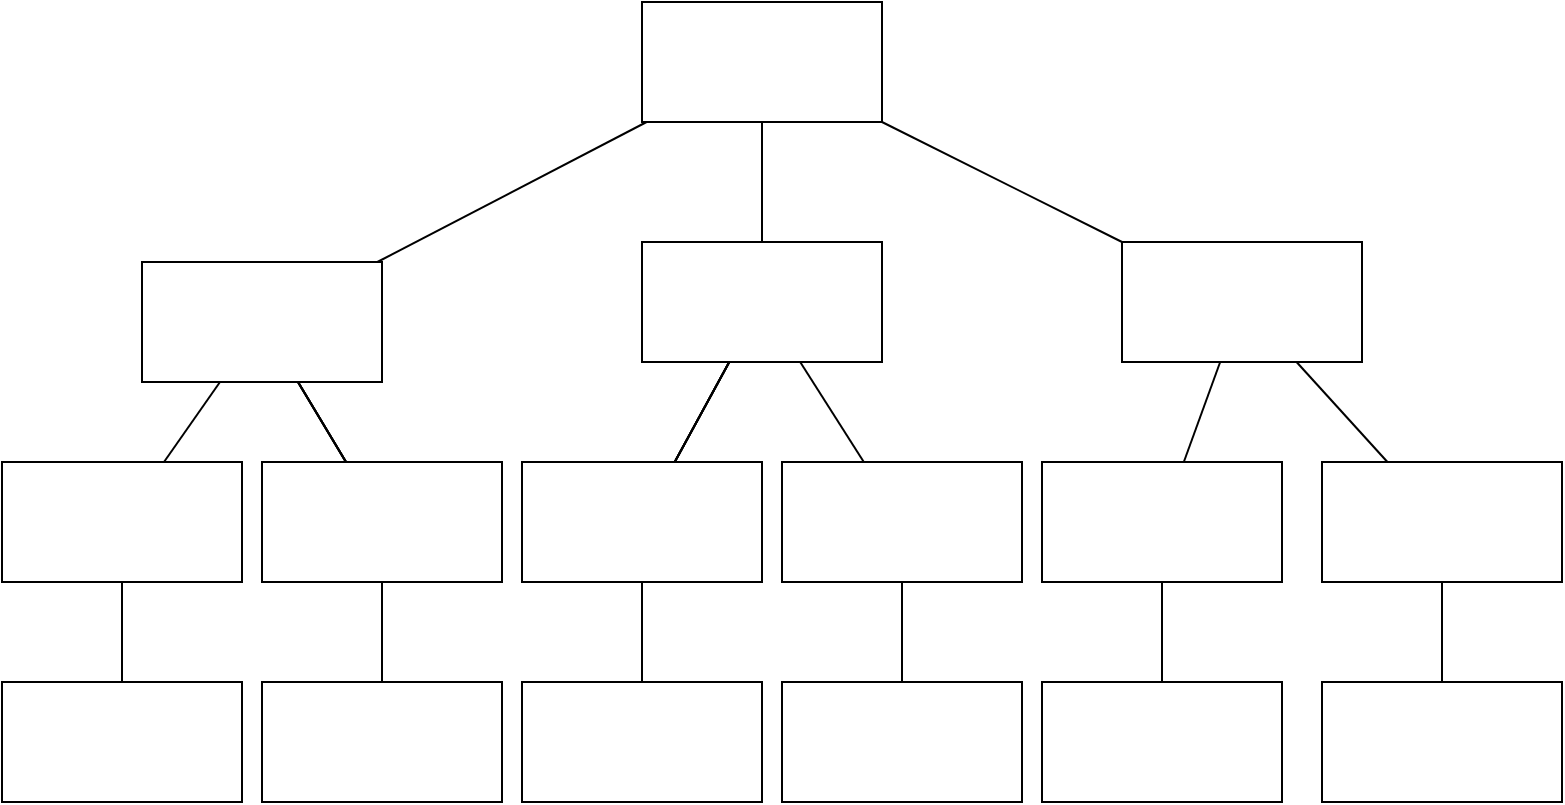 <mxfile version="15.1.0" type="github"><diagram id="FFh-bPqNhv7g1tzFhZVl" name="Page-1"><mxGraphModel dx="1422" dy="766" grid="1" gridSize="10" guides="1" tooltips="1" connect="1" arrows="1" fold="1" page="1" pageScale="1" pageWidth="850" pageHeight="1100" math="0" shadow="0"><root><mxCell id="0"/><mxCell id="1" parent="0"/><mxCell id="Ruxi6kl-zXpAxivkUDLl-3" value="" style="edgeStyle=none;rounded=0;orthogonalLoop=1;jettySize=auto;html=1;endArrow=none;endFill=0;" edge="1" parent="1" source="Ruxi6kl-zXpAxivkUDLl-1" target="Ruxi6kl-zXpAxivkUDLl-2"><mxGeometry relative="1" as="geometry"/></mxCell><mxCell id="Ruxi6kl-zXpAxivkUDLl-5" value="" style="edgeStyle=none;rounded=0;orthogonalLoop=1;jettySize=auto;html=1;endArrow=none;endFill=0;" edge="1" parent="1" source="Ruxi6kl-zXpAxivkUDLl-1" target="Ruxi6kl-zXpAxivkUDLl-4"><mxGeometry relative="1" as="geometry"/></mxCell><mxCell id="Ruxi6kl-zXpAxivkUDLl-7" value="" style="edgeStyle=none;rounded=0;orthogonalLoop=1;jettySize=auto;html=1;endArrow=none;endFill=0;" edge="1" parent="1" source="Ruxi6kl-zXpAxivkUDLl-1" target="Ruxi6kl-zXpAxivkUDLl-6"><mxGeometry relative="1" as="geometry"/></mxCell><mxCell id="Ruxi6kl-zXpAxivkUDLl-1" value="" style="rounded=0;whiteSpace=wrap;html=1;" vertex="1" parent="1"><mxGeometry x="350" y="40" width="120" height="60" as="geometry"/></mxCell><mxCell id="Ruxi6kl-zXpAxivkUDLl-9" value="" style="edgeStyle=none;rounded=0;orthogonalLoop=1;jettySize=auto;html=1;endArrow=none;endFill=0;" edge="1" parent="1" source="Ruxi6kl-zXpAxivkUDLl-2" target="Ruxi6kl-zXpAxivkUDLl-8"><mxGeometry relative="1" as="geometry"/></mxCell><mxCell id="Ruxi6kl-zXpAxivkUDLl-10" value="" style="edgeStyle=none;rounded=0;orthogonalLoop=1;jettySize=auto;html=1;endArrow=none;endFill=0;" edge="1" parent="1" source="Ruxi6kl-zXpAxivkUDLl-2" target="Ruxi6kl-zXpAxivkUDLl-8"><mxGeometry relative="1" as="geometry"/></mxCell><mxCell id="Ruxi6kl-zXpAxivkUDLl-11" value="" style="edgeStyle=none;rounded=0;orthogonalLoop=1;jettySize=auto;html=1;endArrow=none;endFill=0;" edge="1" parent="1" source="Ruxi6kl-zXpAxivkUDLl-2" target="Ruxi6kl-zXpAxivkUDLl-8"><mxGeometry relative="1" as="geometry"/></mxCell><mxCell id="Ruxi6kl-zXpAxivkUDLl-20" value="" style="edgeStyle=none;rounded=0;orthogonalLoop=1;jettySize=auto;html=1;endArrow=none;endFill=0;" edge="1" parent="1" source="Ruxi6kl-zXpAxivkUDLl-2" target="Ruxi6kl-zXpAxivkUDLl-8"><mxGeometry relative="1" as="geometry"/></mxCell><mxCell id="Ruxi6kl-zXpAxivkUDLl-22" value="" style="edgeStyle=none;rounded=0;orthogonalLoop=1;jettySize=auto;html=1;endArrow=none;endFill=0;" edge="1" parent="1" source="Ruxi6kl-zXpAxivkUDLl-2" target="Ruxi6kl-zXpAxivkUDLl-21"><mxGeometry relative="1" as="geometry"/></mxCell><mxCell id="Ruxi6kl-zXpAxivkUDLl-2" value="" style="rounded=0;whiteSpace=wrap;html=1;" vertex="1" parent="1"><mxGeometry x="100" y="170" width="120" height="60" as="geometry"/></mxCell><mxCell id="Ruxi6kl-zXpAxivkUDLl-13" value="" style="edgeStyle=none;rounded=0;orthogonalLoop=1;jettySize=auto;html=1;endArrow=none;endFill=0;" edge="1" parent="1" source="Ruxi6kl-zXpAxivkUDLl-4" target="Ruxi6kl-zXpAxivkUDLl-12"><mxGeometry relative="1" as="geometry"/></mxCell><mxCell id="Ruxi6kl-zXpAxivkUDLl-14" value="" style="edgeStyle=none;rounded=0;orthogonalLoop=1;jettySize=auto;html=1;endArrow=none;endFill=0;" edge="1" parent="1" source="Ruxi6kl-zXpAxivkUDLl-4" target="Ruxi6kl-zXpAxivkUDLl-12"><mxGeometry relative="1" as="geometry"/></mxCell><mxCell id="Ruxi6kl-zXpAxivkUDLl-15" value="" style="edgeStyle=none;rounded=0;orthogonalLoop=1;jettySize=auto;html=1;endArrow=none;endFill=0;" edge="1" parent="1" source="Ruxi6kl-zXpAxivkUDLl-4" target="Ruxi6kl-zXpAxivkUDLl-12"><mxGeometry relative="1" as="geometry"/></mxCell><mxCell id="Ruxi6kl-zXpAxivkUDLl-16" value="" style="edgeStyle=none;rounded=0;orthogonalLoop=1;jettySize=auto;html=1;endArrow=none;endFill=0;" edge="1" parent="1" source="Ruxi6kl-zXpAxivkUDLl-4" target="Ruxi6kl-zXpAxivkUDLl-12"><mxGeometry relative="1" as="geometry"/></mxCell><mxCell id="Ruxi6kl-zXpAxivkUDLl-19" value="" style="edgeStyle=none;rounded=0;orthogonalLoop=1;jettySize=auto;html=1;endArrow=none;endFill=0;" edge="1" parent="1" source="Ruxi6kl-zXpAxivkUDLl-4" target="Ruxi6kl-zXpAxivkUDLl-18"><mxGeometry relative="1" as="geometry"/></mxCell><mxCell id="Ruxi6kl-zXpAxivkUDLl-4" value="" style="rounded=0;whiteSpace=wrap;html=1;" vertex="1" parent="1"><mxGeometry x="350" y="160" width="120" height="60" as="geometry"/></mxCell><mxCell id="Ruxi6kl-zXpAxivkUDLl-24" value="" style="edgeStyle=none;rounded=0;orthogonalLoop=1;jettySize=auto;html=1;endArrow=none;endFill=0;" edge="1" parent="1" source="Ruxi6kl-zXpAxivkUDLl-6" target="Ruxi6kl-zXpAxivkUDLl-23"><mxGeometry relative="1" as="geometry"/></mxCell><mxCell id="Ruxi6kl-zXpAxivkUDLl-26" value="" style="edgeStyle=none;rounded=0;orthogonalLoop=1;jettySize=auto;html=1;endArrow=none;endFill=0;" edge="1" parent="1" source="Ruxi6kl-zXpAxivkUDLl-6" target="Ruxi6kl-zXpAxivkUDLl-25"><mxGeometry relative="1" as="geometry"/></mxCell><mxCell id="Ruxi6kl-zXpAxivkUDLl-6" value="" style="rounded=0;whiteSpace=wrap;html=1;" vertex="1" parent="1"><mxGeometry x="590" y="160" width="120" height="60" as="geometry"/></mxCell><mxCell id="Ruxi6kl-zXpAxivkUDLl-8" value="" style="rounded=0;whiteSpace=wrap;html=1;" vertex="1" parent="1"><mxGeometry x="160" y="270" width="120" height="60" as="geometry"/></mxCell><mxCell id="Ruxi6kl-zXpAxivkUDLl-12" value="" style="rounded=0;whiteSpace=wrap;html=1;" vertex="1" parent="1"><mxGeometry x="290" y="270" width="120" height="60" as="geometry"/></mxCell><mxCell id="Ruxi6kl-zXpAxivkUDLl-18" value="" style="rounded=0;whiteSpace=wrap;html=1;" vertex="1" parent="1"><mxGeometry x="420" y="270" width="120" height="60" as="geometry"/></mxCell><mxCell id="Ruxi6kl-zXpAxivkUDLl-30" value="" style="edgeStyle=none;rounded=0;orthogonalLoop=1;jettySize=auto;html=1;endArrow=none;endFill=0;" edge="1" parent="1" source="Ruxi6kl-zXpAxivkUDLl-21" target="Ruxi6kl-zXpAxivkUDLl-29"><mxGeometry relative="1" as="geometry"/></mxCell><mxCell id="Ruxi6kl-zXpAxivkUDLl-21" value="" style="rounded=0;whiteSpace=wrap;html=1;" vertex="1" parent="1"><mxGeometry x="30" y="270" width="120" height="60" as="geometry"/></mxCell><mxCell id="Ruxi6kl-zXpAxivkUDLl-23" value="" style="whiteSpace=wrap;html=1;rounded=0;" vertex="1" parent="1"><mxGeometry x="690" y="270" width="120" height="60" as="geometry"/></mxCell><mxCell id="Ruxi6kl-zXpAxivkUDLl-25" value="" style="rounded=0;whiteSpace=wrap;html=1;" vertex="1" parent="1"><mxGeometry x="550" y="270" width="120" height="60" as="geometry"/></mxCell><mxCell id="Ruxi6kl-zXpAxivkUDLl-29" value="" style="rounded=0;whiteSpace=wrap;html=1;" vertex="1" parent="1"><mxGeometry x="30" y="380" width="120" height="60" as="geometry"/></mxCell><mxCell id="Ruxi6kl-zXpAxivkUDLl-40" style="edgeStyle=none;rounded=0;orthogonalLoop=1;jettySize=auto;html=1;endArrow=none;endFill=0;" edge="1" parent="1" source="Ruxi6kl-zXpAxivkUDLl-33" target="Ruxi6kl-zXpAxivkUDLl-8"><mxGeometry relative="1" as="geometry"/></mxCell><mxCell id="Ruxi6kl-zXpAxivkUDLl-33" value="" style="rounded=0;whiteSpace=wrap;html=1;" vertex="1" parent="1"><mxGeometry x="160" y="380" width="120" height="60" as="geometry"/></mxCell><mxCell id="Ruxi6kl-zXpAxivkUDLl-41" style="edgeStyle=none;rounded=0;orthogonalLoop=1;jettySize=auto;html=1;endArrow=none;endFill=0;" edge="1" parent="1" source="Ruxi6kl-zXpAxivkUDLl-34" target="Ruxi6kl-zXpAxivkUDLl-12"><mxGeometry relative="1" as="geometry"/></mxCell><mxCell id="Ruxi6kl-zXpAxivkUDLl-34" value="" style="rounded=0;whiteSpace=wrap;html=1;" vertex="1" parent="1"><mxGeometry x="290" y="380" width="120" height="60" as="geometry"/></mxCell><mxCell id="Ruxi6kl-zXpAxivkUDLl-44" style="edgeStyle=none;rounded=0;orthogonalLoop=1;jettySize=auto;html=1;endArrow=none;endFill=0;" edge="1" parent="1" source="Ruxi6kl-zXpAxivkUDLl-37" target="Ruxi6kl-zXpAxivkUDLl-18"><mxGeometry relative="1" as="geometry"/></mxCell><mxCell id="Ruxi6kl-zXpAxivkUDLl-37" value="" style="rounded=0;whiteSpace=wrap;html=1;" vertex="1" parent="1"><mxGeometry x="420" y="380" width="120" height="60" as="geometry"/></mxCell><mxCell id="Ruxi6kl-zXpAxivkUDLl-45" style="edgeStyle=none;rounded=0;orthogonalLoop=1;jettySize=auto;html=1;endArrow=none;endFill=0;" edge="1" parent="1" source="Ruxi6kl-zXpAxivkUDLl-38" target="Ruxi6kl-zXpAxivkUDLl-25"><mxGeometry relative="1" as="geometry"/></mxCell><mxCell id="Ruxi6kl-zXpAxivkUDLl-38" value="" style="rounded=0;whiteSpace=wrap;html=1;" vertex="1" parent="1"><mxGeometry x="550" y="380" width="120" height="60" as="geometry"/></mxCell><mxCell id="Ruxi6kl-zXpAxivkUDLl-49" style="edgeStyle=none;rounded=0;orthogonalLoop=1;jettySize=auto;html=1;endArrow=none;endFill=0;" edge="1" parent="1" source="Ruxi6kl-zXpAxivkUDLl-46" target="Ruxi6kl-zXpAxivkUDLl-23"><mxGeometry relative="1" as="geometry"/></mxCell><mxCell id="Ruxi6kl-zXpAxivkUDLl-46" value="" style="rounded=0;whiteSpace=wrap;html=1;" vertex="1" parent="1"><mxGeometry x="690" y="380" width="120" height="60" as="geometry"/></mxCell></root></mxGraphModel></diagram></mxfile>